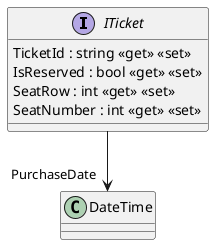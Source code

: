 @startuml
interface ITicket {
    TicketId : string <<get>> <<set>>
    IsReserved : bool <<get>> <<set>>
    SeatRow : int <<get>> <<set>>
    SeatNumber : int <<get>> <<set>>
}
ITicket --> "PurchaseDate" DateTime
@enduml
